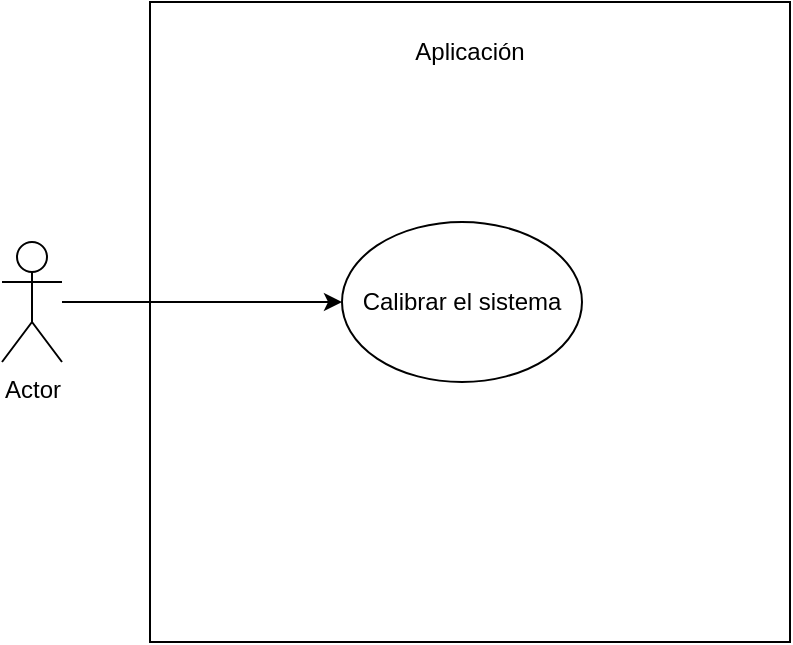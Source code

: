 <mxfile version="24.4.13" type="github" pages="2">
  <diagram name="Calibración" id="iYmvEm6WCaUe6pRYdG9c">
    <mxGraphModel dx="954" dy="727" grid="1" gridSize="10" guides="1" tooltips="1" connect="1" arrows="1" fold="1" page="1" pageScale="1" pageWidth="827" pageHeight="1169" math="0" shadow="0">
      <root>
        <mxCell id="0" />
        <mxCell id="1" parent="0" />
        <mxCell id="B9avHN3gdCPOIJM2PKCx-1" value="" style="whiteSpace=wrap;html=1;aspect=fixed;" vertex="1" parent="1">
          <mxGeometry x="254" y="170" width="320" height="320" as="geometry" />
        </mxCell>
        <mxCell id="B9avHN3gdCPOIJM2PKCx-5" style="edgeStyle=orthogonalEdgeStyle;rounded=0;orthogonalLoop=1;jettySize=auto;html=1;" edge="1" parent="1" source="B9avHN3gdCPOIJM2PKCx-2" target="B9avHN3gdCPOIJM2PKCx-3">
          <mxGeometry relative="1" as="geometry" />
        </mxCell>
        <mxCell id="B9avHN3gdCPOIJM2PKCx-2" value="Actor" style="shape=umlActor;verticalLabelPosition=bottom;verticalAlign=top;html=1;outlineConnect=0;" vertex="1" parent="1">
          <mxGeometry x="180" y="290" width="30" height="60" as="geometry" />
        </mxCell>
        <mxCell id="B9avHN3gdCPOIJM2PKCx-3" value="Calibrar el sistema" style="ellipse;whiteSpace=wrap;html=1;" vertex="1" parent="1">
          <mxGeometry x="350" y="280" width="120" height="80" as="geometry" />
        </mxCell>
        <mxCell id="B9avHN3gdCPOIJM2PKCx-6" value="Aplicación" style="text;html=1;align=center;verticalAlign=middle;whiteSpace=wrap;rounded=0;" vertex="1" parent="1">
          <mxGeometry x="349" y="180" width="130" height="30" as="geometry" />
        </mxCell>
      </root>
    </mxGraphModel>
  </diagram>
  <diagram id="jhH5AN-WXTXXSQZq4L-W" name="Prueba de precisión">
    <mxGraphModel dx="954" dy="727" grid="1" gridSize="10" guides="1" tooltips="1" connect="1" arrows="1" fold="1" page="1" pageScale="1" pageWidth="827" pageHeight="1169" math="0" shadow="0">
      <root>
        <mxCell id="0" />
        <mxCell id="1" parent="0" />
        <mxCell id="4KqO8I6BovNUGPPyhPvl-1" value="" style="whiteSpace=wrap;html=1;aspect=fixed;" vertex="1" parent="1">
          <mxGeometry x="130" y="420" width="460" height="460" as="geometry" />
        </mxCell>
        <mxCell id="4KqO8I6BovNUGPPyhPvl-2" style="edgeStyle=orthogonalEdgeStyle;rounded=0;orthogonalLoop=1;jettySize=auto;html=1;" edge="1" parent="1" source="4KqO8I6BovNUGPPyhPvl-3" target="4KqO8I6BovNUGPPyhPvl-4">
          <mxGeometry relative="1" as="geometry" />
        </mxCell>
        <mxCell id="4KqO8I6BovNUGPPyhPvl-3" value="Actor" style="shape=umlActor;verticalLabelPosition=bottom;verticalAlign=top;html=1;outlineConnect=0;" vertex="1" parent="1">
          <mxGeometry y="570" width="30" height="60" as="geometry" />
        </mxCell>
        <mxCell id="4KqO8I6BovNUGPPyhPvl-7" style="edgeStyle=orthogonalEdgeStyle;rounded=0;orthogonalLoop=1;jettySize=auto;html=1;" edge="1" parent="1" source="4KqO8I6BovNUGPPyhPvl-4" target="4KqO8I6BovNUGPPyhPvl-6">
          <mxGeometry relative="1" as="geometry" />
        </mxCell>
        <mxCell id="4KqO8I6BovNUGPPyhPvl-4" value="Calibrar el sistema" style="ellipse;whiteSpace=wrap;html=1;" vertex="1" parent="1">
          <mxGeometry x="180" y="560" width="120" height="80" as="geometry" />
        </mxCell>
        <mxCell id="4KqO8I6BovNUGPPyhPvl-5" value="Aplicación" style="text;html=1;align=center;verticalAlign=middle;whiteSpace=wrap;rounded=0;" vertex="1" parent="1">
          <mxGeometry x="295" y="440" width="130" height="30" as="geometry" />
        </mxCell>
        <mxCell id="4KqO8I6BovNUGPPyhPvl-9" style="edgeStyle=orthogonalEdgeStyle;rounded=0;orthogonalLoop=1;jettySize=auto;html=1;entryX=0;entryY=0.5;entryDx=0;entryDy=0;dashed=1;" edge="1" parent="1" source="4KqO8I6BovNUGPPyhPvl-6" target="4KqO8I6BovNUGPPyhPvl-8">
          <mxGeometry relative="1" as="geometry" />
        </mxCell>
        <mxCell id="4KqO8I6BovNUGPPyhPvl-11" style="edgeStyle=orthogonalEdgeStyle;rounded=0;orthogonalLoop=1;jettySize=auto;html=1;dashed=1;" edge="1" parent="1" source="4KqO8I6BovNUGPPyhPvl-6" target="4KqO8I6BovNUGPPyhPvl-10">
          <mxGeometry relative="1" as="geometry">
            <Array as="points">
              <mxPoint x="650" y="600" />
              <mxPoint x="650" y="720" />
            </Array>
          </mxGeometry>
        </mxCell>
        <mxCell id="4KqO8I6BovNUGPPyhPvl-6" value="Prueba de precisión" style="ellipse;whiteSpace=wrap;html=1;" vertex="1" parent="1">
          <mxGeometry x="414" y="560" width="120" height="80" as="geometry" />
        </mxCell>
        <mxCell id="4KqO8I6BovNUGPPyhPvl-8" value="" style="shape=datastore;whiteSpace=wrap;html=1;" vertex="1" parent="1">
          <mxGeometry x="710" y="570" width="60" height="60" as="geometry" />
        </mxCell>
        <mxCell id="4KqO8I6BovNUGPPyhPvl-10" value="" style="shadow=0;dashed=0;html=1;strokeColor=none;fillColor=#4495D1;labelPosition=center;verticalLabelPosition=bottom;verticalAlign=top;align=center;outlineConnect=0;shape=mxgraph.veeam.checked_doc;" vertex="1" parent="1">
          <mxGeometry x="715" y="700" width="50.8" height="61.6" as="geometry" />
        </mxCell>
        <mxCell id="4KqO8I6BovNUGPPyhPvl-12" value="&amp;lt;&amp;lt;Resultados&amp;gt;&amp;gt;" style="text;html=1;align=center;verticalAlign=middle;whiteSpace=wrap;rounded=0;" vertex="1" parent="1">
          <mxGeometry x="610" y="570" width="60" height="30" as="geometry" />
        </mxCell>
      </root>
    </mxGraphModel>
  </diagram>
</mxfile>
